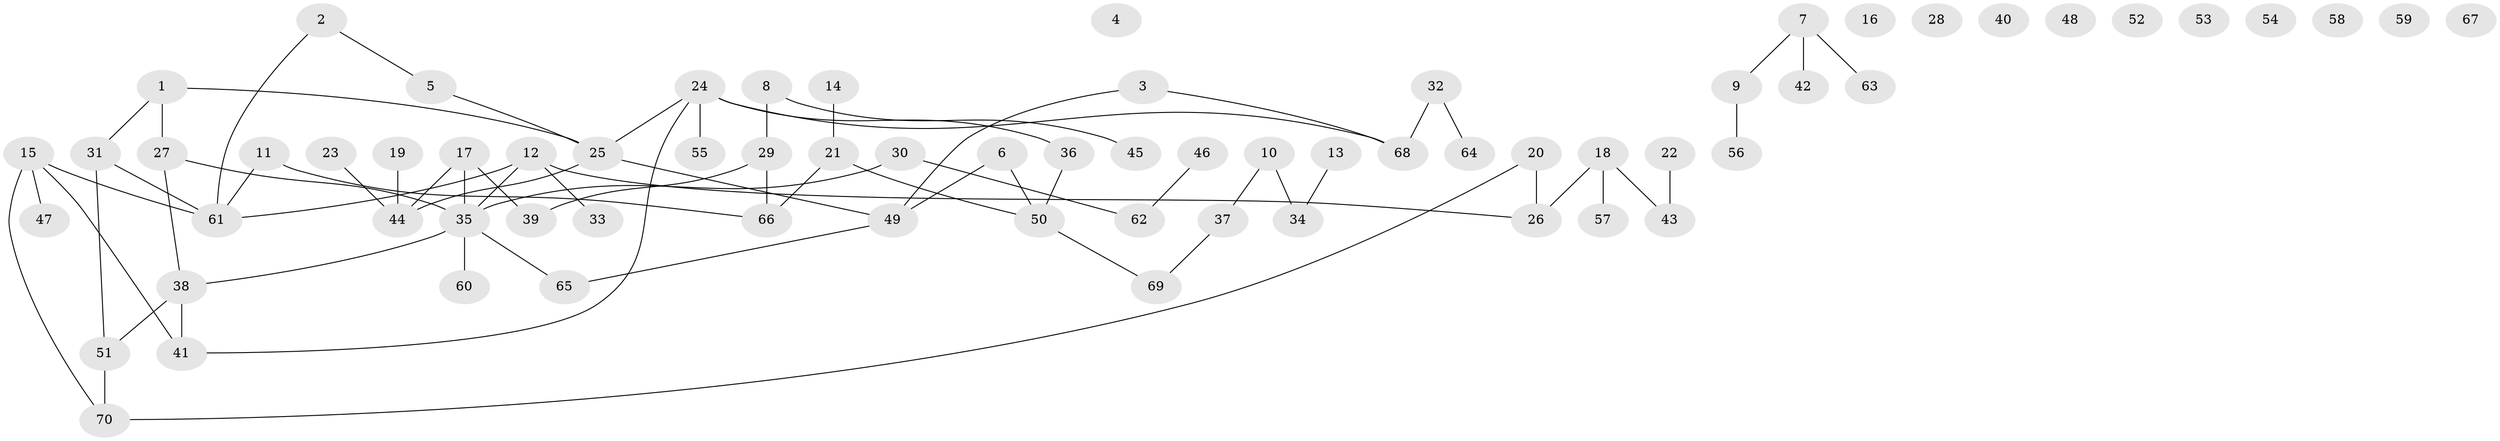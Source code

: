 // Generated by graph-tools (version 1.1) at 2025/33/03/09/25 02:33:28]
// undirected, 70 vertices, 71 edges
graph export_dot {
graph [start="1"]
  node [color=gray90,style=filled];
  1;
  2;
  3;
  4;
  5;
  6;
  7;
  8;
  9;
  10;
  11;
  12;
  13;
  14;
  15;
  16;
  17;
  18;
  19;
  20;
  21;
  22;
  23;
  24;
  25;
  26;
  27;
  28;
  29;
  30;
  31;
  32;
  33;
  34;
  35;
  36;
  37;
  38;
  39;
  40;
  41;
  42;
  43;
  44;
  45;
  46;
  47;
  48;
  49;
  50;
  51;
  52;
  53;
  54;
  55;
  56;
  57;
  58;
  59;
  60;
  61;
  62;
  63;
  64;
  65;
  66;
  67;
  68;
  69;
  70;
  1 -- 25;
  1 -- 27;
  1 -- 31;
  2 -- 5;
  2 -- 61;
  3 -- 49;
  3 -- 68;
  5 -- 25;
  6 -- 49;
  6 -- 50;
  7 -- 9;
  7 -- 42;
  7 -- 63;
  8 -- 29;
  8 -- 45;
  9 -- 56;
  10 -- 34;
  10 -- 37;
  11 -- 61;
  11 -- 66;
  12 -- 26;
  12 -- 33;
  12 -- 35;
  12 -- 61;
  13 -- 34;
  14 -- 21;
  15 -- 41;
  15 -- 47;
  15 -- 61;
  15 -- 70;
  17 -- 35;
  17 -- 39;
  17 -- 44;
  18 -- 26;
  18 -- 43;
  18 -- 57;
  19 -- 44;
  20 -- 26;
  20 -- 70;
  21 -- 50;
  21 -- 66;
  22 -- 43;
  23 -- 44;
  24 -- 25;
  24 -- 36;
  24 -- 41;
  24 -- 55;
  24 -- 68;
  25 -- 44;
  25 -- 49;
  27 -- 35;
  27 -- 38;
  29 -- 39;
  29 -- 66;
  30 -- 35;
  30 -- 62;
  31 -- 51;
  31 -- 61;
  32 -- 64;
  32 -- 68;
  35 -- 38;
  35 -- 60;
  35 -- 65;
  36 -- 50;
  37 -- 69;
  38 -- 41;
  38 -- 51;
  46 -- 62;
  49 -- 65;
  50 -- 69;
  51 -- 70;
}
